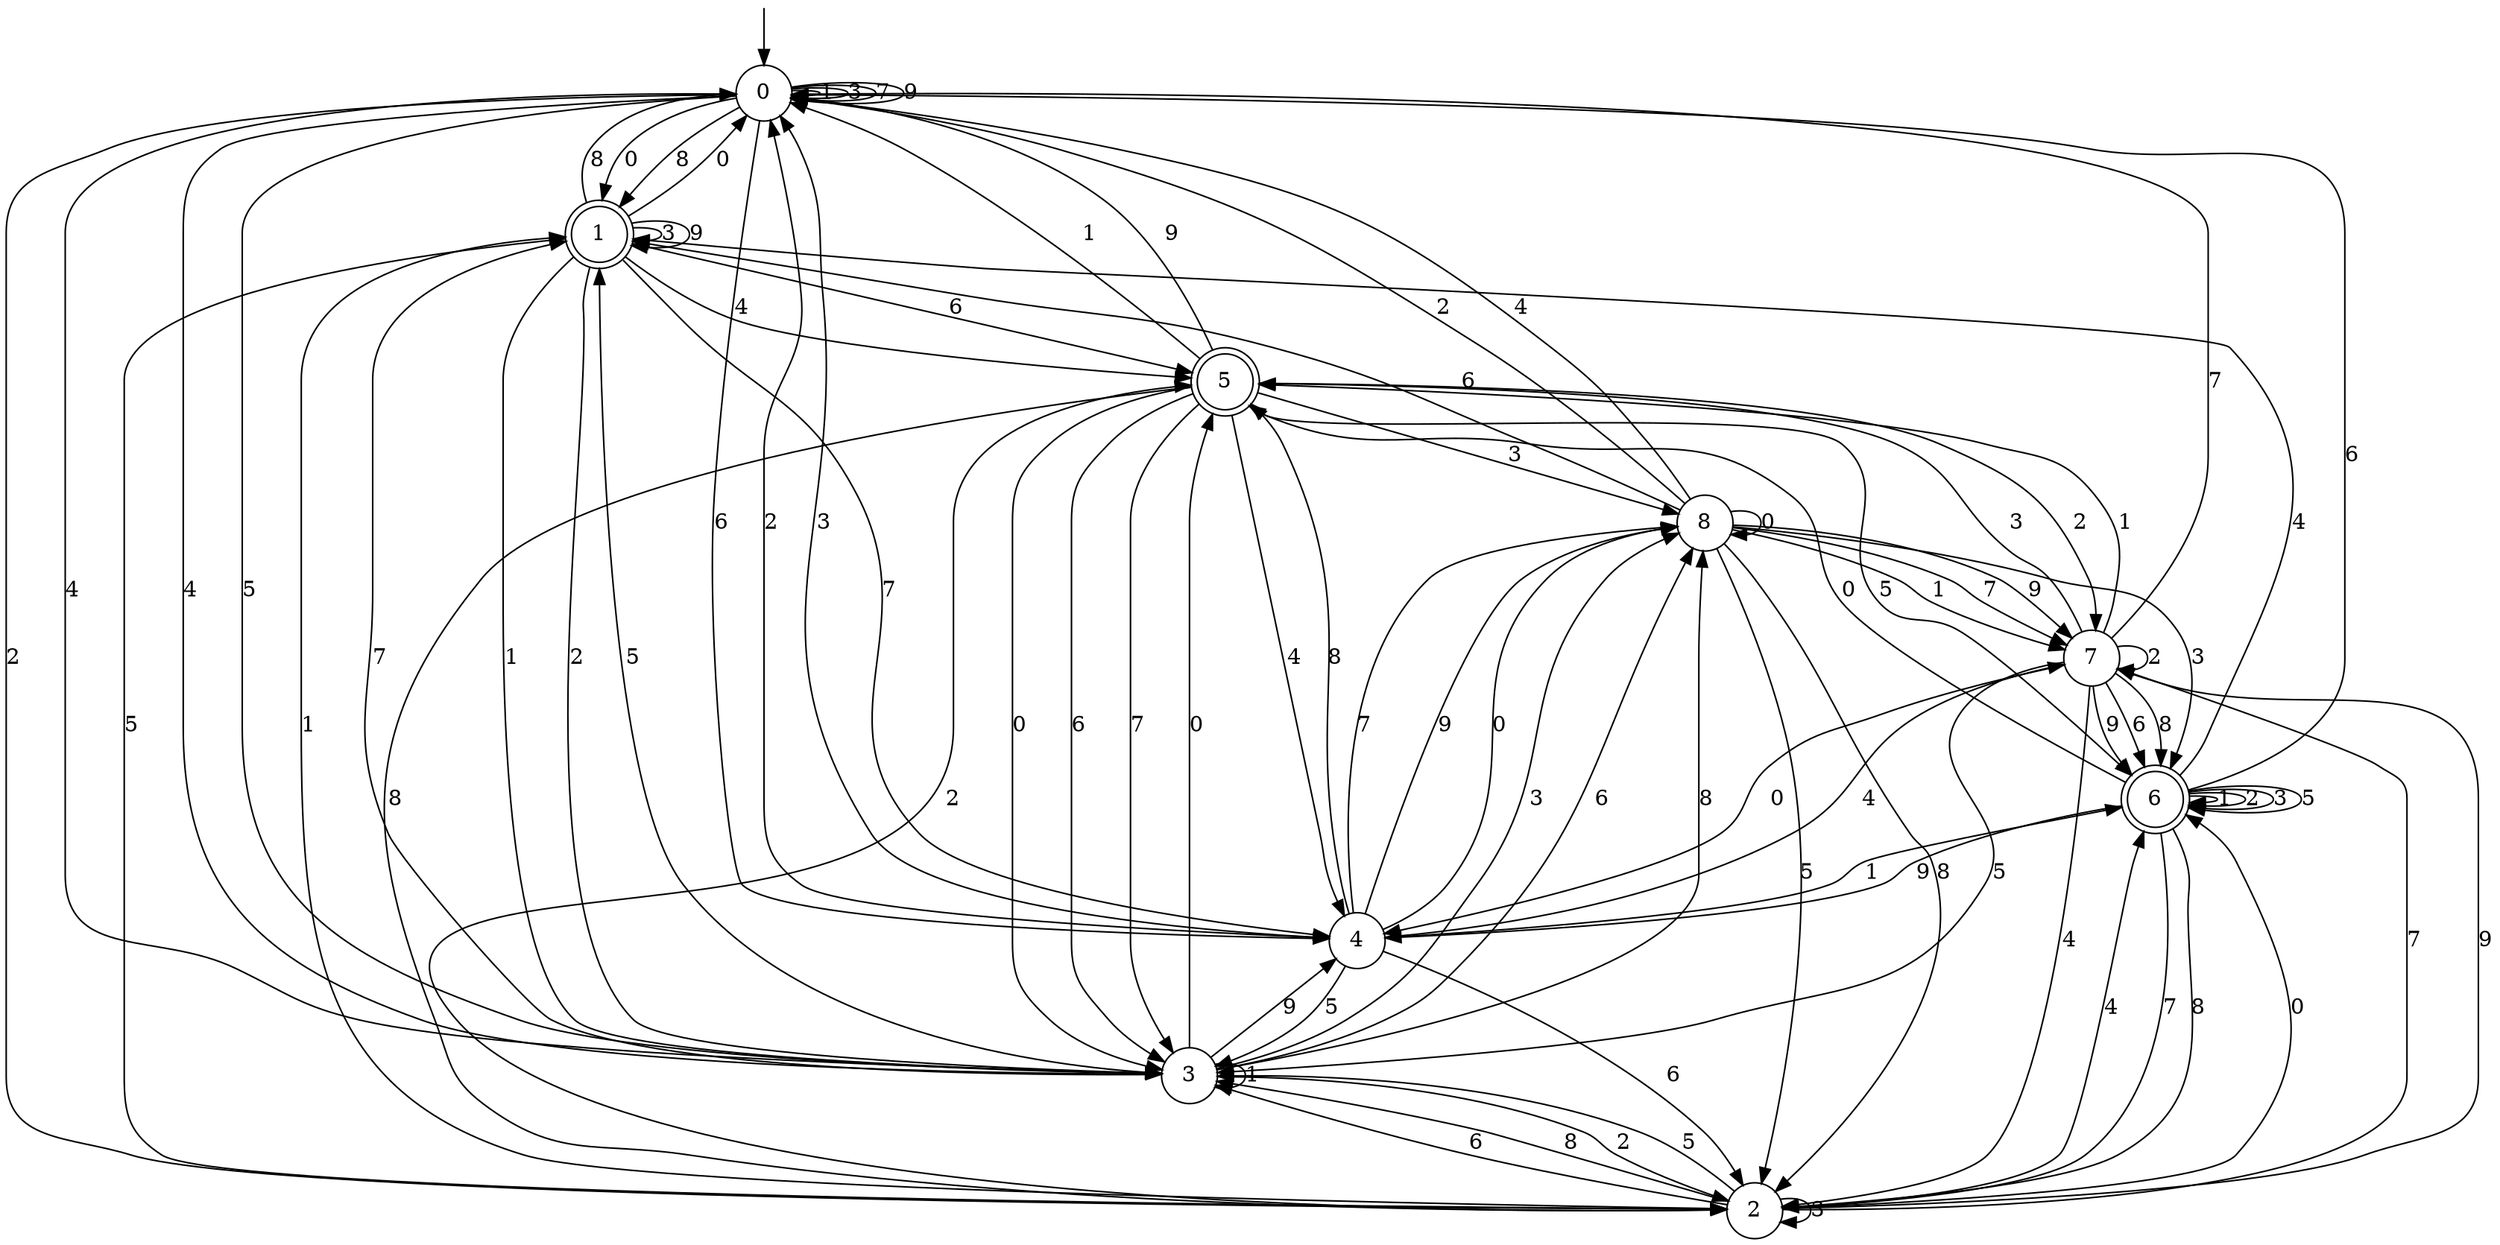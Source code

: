 digraph g {

	s0 [shape="circle" label="0"];
	s1 [shape="doublecircle" label="1"];
	s2 [shape="circle" label="2"];
	s3 [shape="circle" label="3"];
	s4 [shape="circle" label="4"];
	s5 [shape="doublecircle" label="5"];
	s6 [shape="doublecircle" label="6"];
	s7 [shape="circle" label="7"];
	s8 [shape="circle" label="8"];
	s0 -> s1 [label="0"];
	s0 -> s0 [label="1"];
	s0 -> s2 [label="2"];
	s0 -> s0 [label="3"];
	s0 -> s3 [label="4"];
	s0 -> s3 [label="5"];
	s0 -> s4 [label="6"];
	s0 -> s0 [label="7"];
	s0 -> s1 [label="8"];
	s0 -> s0 [label="9"];
	s1 -> s0 [label="0"];
	s1 -> s3 [label="1"];
	s1 -> s3 [label="2"];
	s1 -> s1 [label="3"];
	s1 -> s5 [label="4"];
	s1 -> s2 [label="5"];
	s1 -> s5 [label="6"];
	s1 -> s4 [label="7"];
	s1 -> s0 [label="8"];
	s1 -> s1 [label="9"];
	s2 -> s6 [label="0"];
	s2 -> s1 [label="1"];
	s2 -> s5 [label="2"];
	s2 -> s2 [label="3"];
	s2 -> s6 [label="4"];
	s2 -> s3 [label="5"];
	s2 -> s3 [label="6"];
	s2 -> s7 [label="7"];
	s2 -> s3 [label="8"];
	s2 -> s7 [label="9"];
	s3 -> s5 [label="0"];
	s3 -> s3 [label="1"];
	s3 -> s2 [label="2"];
	s3 -> s8 [label="3"];
	s3 -> s0 [label="4"];
	s3 -> s1 [label="5"];
	s3 -> s8 [label="6"];
	s3 -> s1 [label="7"];
	s3 -> s8 [label="8"];
	s3 -> s4 [label="9"];
	s4 -> s8 [label="0"];
	s4 -> s6 [label="1"];
	s4 -> s0 [label="2"];
	s4 -> s0 [label="3"];
	s4 -> s7 [label="4"];
	s4 -> s3 [label="5"];
	s4 -> s2 [label="6"];
	s4 -> s8 [label="7"];
	s4 -> s5 [label="8"];
	s4 -> s8 [label="9"];
	s5 -> s3 [label="0"];
	s5 -> s0 [label="1"];
	s5 -> s7 [label="2"];
	s5 -> s8 [label="3"];
	s5 -> s4 [label="4"];
	s5 -> s6 [label="5"];
	s5 -> s3 [label="6"];
	s5 -> s3 [label="7"];
	s5 -> s2 [label="8"];
	s5 -> s0 [label="9"];
	s6 -> s5 [label="0"];
	s6 -> s6 [label="1"];
	s6 -> s6 [label="2"];
	s6 -> s6 [label="3"];
	s6 -> s1 [label="4"];
	s6 -> s6 [label="5"];
	s6 -> s0 [label="6"];
	s6 -> s2 [label="7"];
	s6 -> s2 [label="8"];
	s6 -> s4 [label="9"];
	s7 -> s4 [label="0"];
	s7 -> s5 [label="1"];
	s7 -> s7 [label="2"];
	s7 -> s5 [label="3"];
	s7 -> s2 [label="4"];
	s7 -> s3 [label="5"];
	s7 -> s6 [label="6"];
	s7 -> s0 [label="7"];
	s7 -> s6 [label="8"];
	s7 -> s6 [label="9"];
	s8 -> s8 [label="0"];
	s8 -> s7 [label="1"];
	s8 -> s0 [label="2"];
	s8 -> s6 [label="3"];
	s8 -> s0 [label="4"];
	s8 -> s2 [label="5"];
	s8 -> s1 [label="6"];
	s8 -> s7 [label="7"];
	s8 -> s2 [label="8"];
	s8 -> s7 [label="9"];

__start0 [label="" shape="none" width="0" height="0"];
__start0 -> s0;

}
